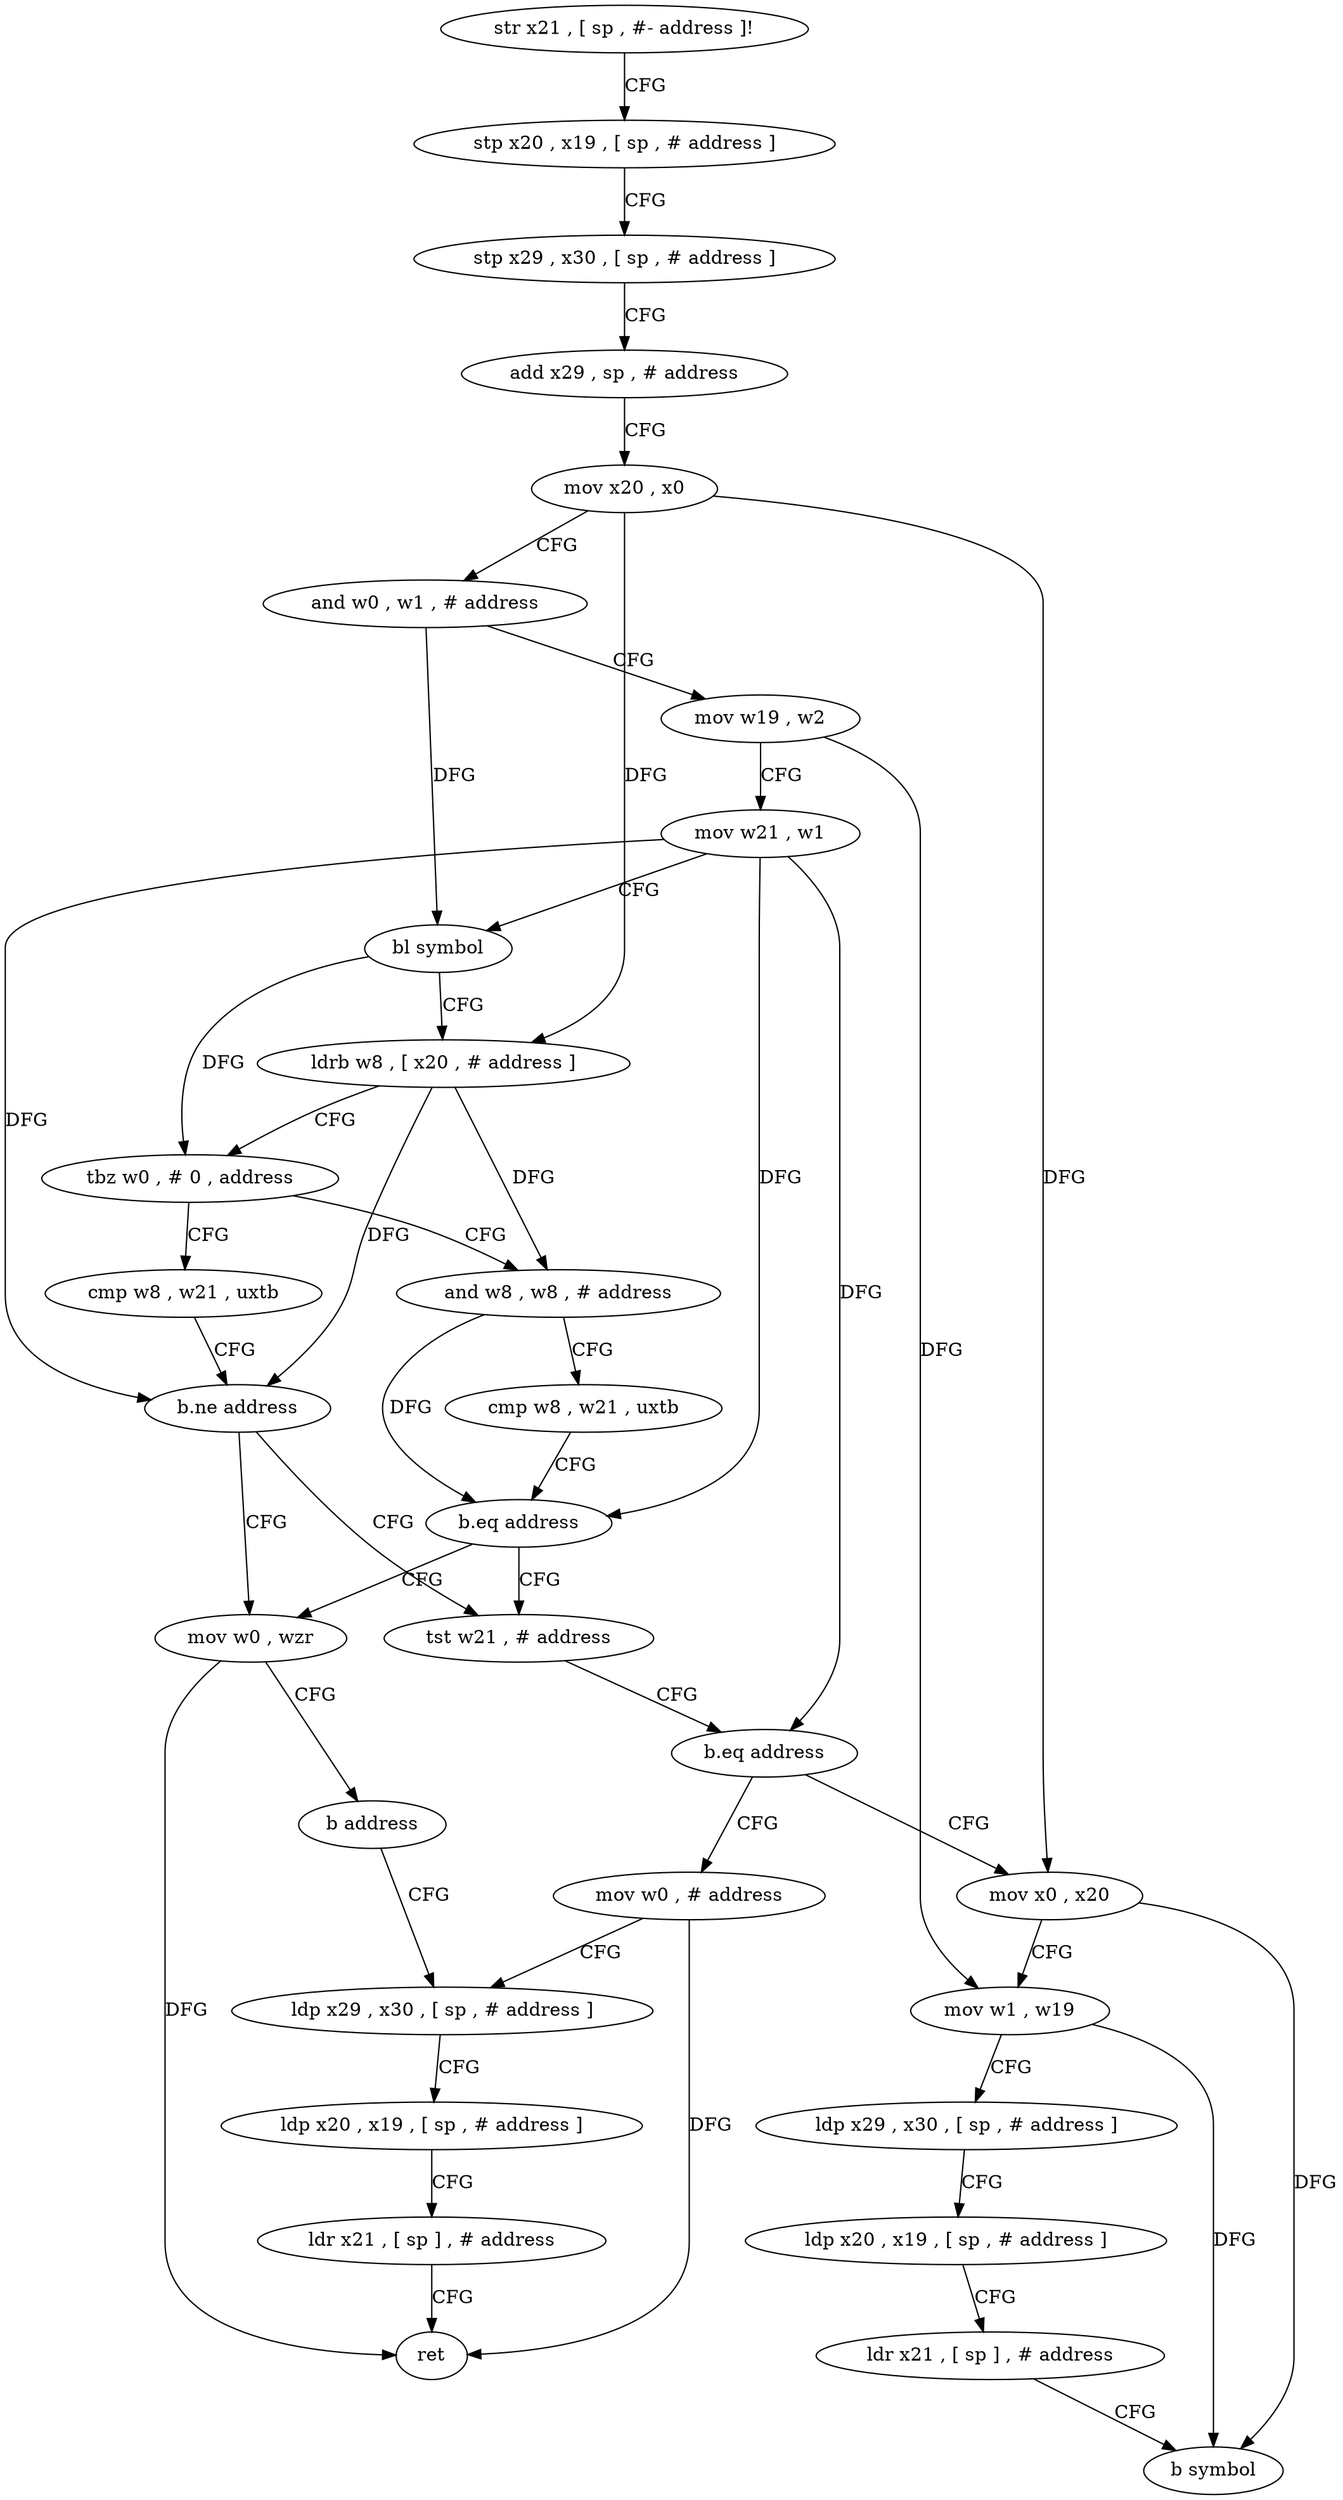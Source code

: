 digraph "func" {
"4212636" [label = "str x21 , [ sp , #- address ]!" ]
"4212640" [label = "stp x20 , x19 , [ sp , # address ]" ]
"4212644" [label = "stp x29 , x30 , [ sp , # address ]" ]
"4212648" [label = "add x29 , sp , # address" ]
"4212652" [label = "mov x20 , x0" ]
"4212656" [label = "and w0 , w1 , # address" ]
"4212660" [label = "mov w19 , w2" ]
"4212664" [label = "mov w21 , w1" ]
"4212668" [label = "bl symbol" ]
"4212672" [label = "ldrb w8 , [ x20 , # address ]" ]
"4212676" [label = "tbz w0 , # 0 , address" ]
"4212700" [label = "cmp w8 , w21 , uxtb" ]
"4212680" [label = "and w8 , w8 , # address" ]
"4212704" [label = "b.ne address" ]
"4212692" [label = "mov w0 , wzr" ]
"4212708" [label = "tst w21 , # address" ]
"4212684" [label = "cmp w8 , w21 , uxtb" ]
"4212688" [label = "b.eq address" ]
"4212696" [label = "b address" ]
"4212744" [label = "ldp x29 , x30 , [ sp , # address ]" ]
"4212712" [label = "b.eq address" ]
"4212740" [label = "mov w0 , # address" ]
"4212716" [label = "mov x0 , x20" ]
"4212748" [label = "ldp x20 , x19 , [ sp , # address ]" ]
"4212752" [label = "ldr x21 , [ sp ] , # address" ]
"4212756" [label = "ret" ]
"4212720" [label = "mov w1 , w19" ]
"4212724" [label = "ldp x29 , x30 , [ sp , # address ]" ]
"4212728" [label = "ldp x20 , x19 , [ sp , # address ]" ]
"4212732" [label = "ldr x21 , [ sp ] , # address" ]
"4212736" [label = "b symbol" ]
"4212636" -> "4212640" [ label = "CFG" ]
"4212640" -> "4212644" [ label = "CFG" ]
"4212644" -> "4212648" [ label = "CFG" ]
"4212648" -> "4212652" [ label = "CFG" ]
"4212652" -> "4212656" [ label = "CFG" ]
"4212652" -> "4212672" [ label = "DFG" ]
"4212652" -> "4212716" [ label = "DFG" ]
"4212656" -> "4212660" [ label = "CFG" ]
"4212656" -> "4212668" [ label = "DFG" ]
"4212660" -> "4212664" [ label = "CFG" ]
"4212660" -> "4212720" [ label = "DFG" ]
"4212664" -> "4212668" [ label = "CFG" ]
"4212664" -> "4212704" [ label = "DFG" ]
"4212664" -> "4212688" [ label = "DFG" ]
"4212664" -> "4212712" [ label = "DFG" ]
"4212668" -> "4212672" [ label = "CFG" ]
"4212668" -> "4212676" [ label = "DFG" ]
"4212672" -> "4212676" [ label = "CFG" ]
"4212672" -> "4212704" [ label = "DFG" ]
"4212672" -> "4212680" [ label = "DFG" ]
"4212676" -> "4212700" [ label = "CFG" ]
"4212676" -> "4212680" [ label = "CFG" ]
"4212700" -> "4212704" [ label = "CFG" ]
"4212680" -> "4212684" [ label = "CFG" ]
"4212680" -> "4212688" [ label = "DFG" ]
"4212704" -> "4212692" [ label = "CFG" ]
"4212704" -> "4212708" [ label = "CFG" ]
"4212692" -> "4212696" [ label = "CFG" ]
"4212692" -> "4212756" [ label = "DFG" ]
"4212708" -> "4212712" [ label = "CFG" ]
"4212684" -> "4212688" [ label = "CFG" ]
"4212688" -> "4212708" [ label = "CFG" ]
"4212688" -> "4212692" [ label = "CFG" ]
"4212696" -> "4212744" [ label = "CFG" ]
"4212744" -> "4212748" [ label = "CFG" ]
"4212712" -> "4212740" [ label = "CFG" ]
"4212712" -> "4212716" [ label = "CFG" ]
"4212740" -> "4212744" [ label = "CFG" ]
"4212740" -> "4212756" [ label = "DFG" ]
"4212716" -> "4212720" [ label = "CFG" ]
"4212716" -> "4212736" [ label = "DFG" ]
"4212748" -> "4212752" [ label = "CFG" ]
"4212752" -> "4212756" [ label = "CFG" ]
"4212720" -> "4212724" [ label = "CFG" ]
"4212720" -> "4212736" [ label = "DFG" ]
"4212724" -> "4212728" [ label = "CFG" ]
"4212728" -> "4212732" [ label = "CFG" ]
"4212732" -> "4212736" [ label = "CFG" ]
}
